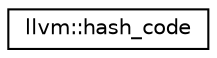digraph "Graphical Class Hierarchy"
{
  edge [fontname="Helvetica",fontsize="10",labelfontname="Helvetica",labelfontsize="10"];
  node [fontname="Helvetica",fontsize="10",shape=record];
  rankdir="LR";
  Node1 [label="llvm::hash_code",height=0.2,width=0.4,color="black", fillcolor="white", style="filled",URL="$classllvm_1_1hash__code.html",tooltip="An opaque object representing a hash code. "];
}
